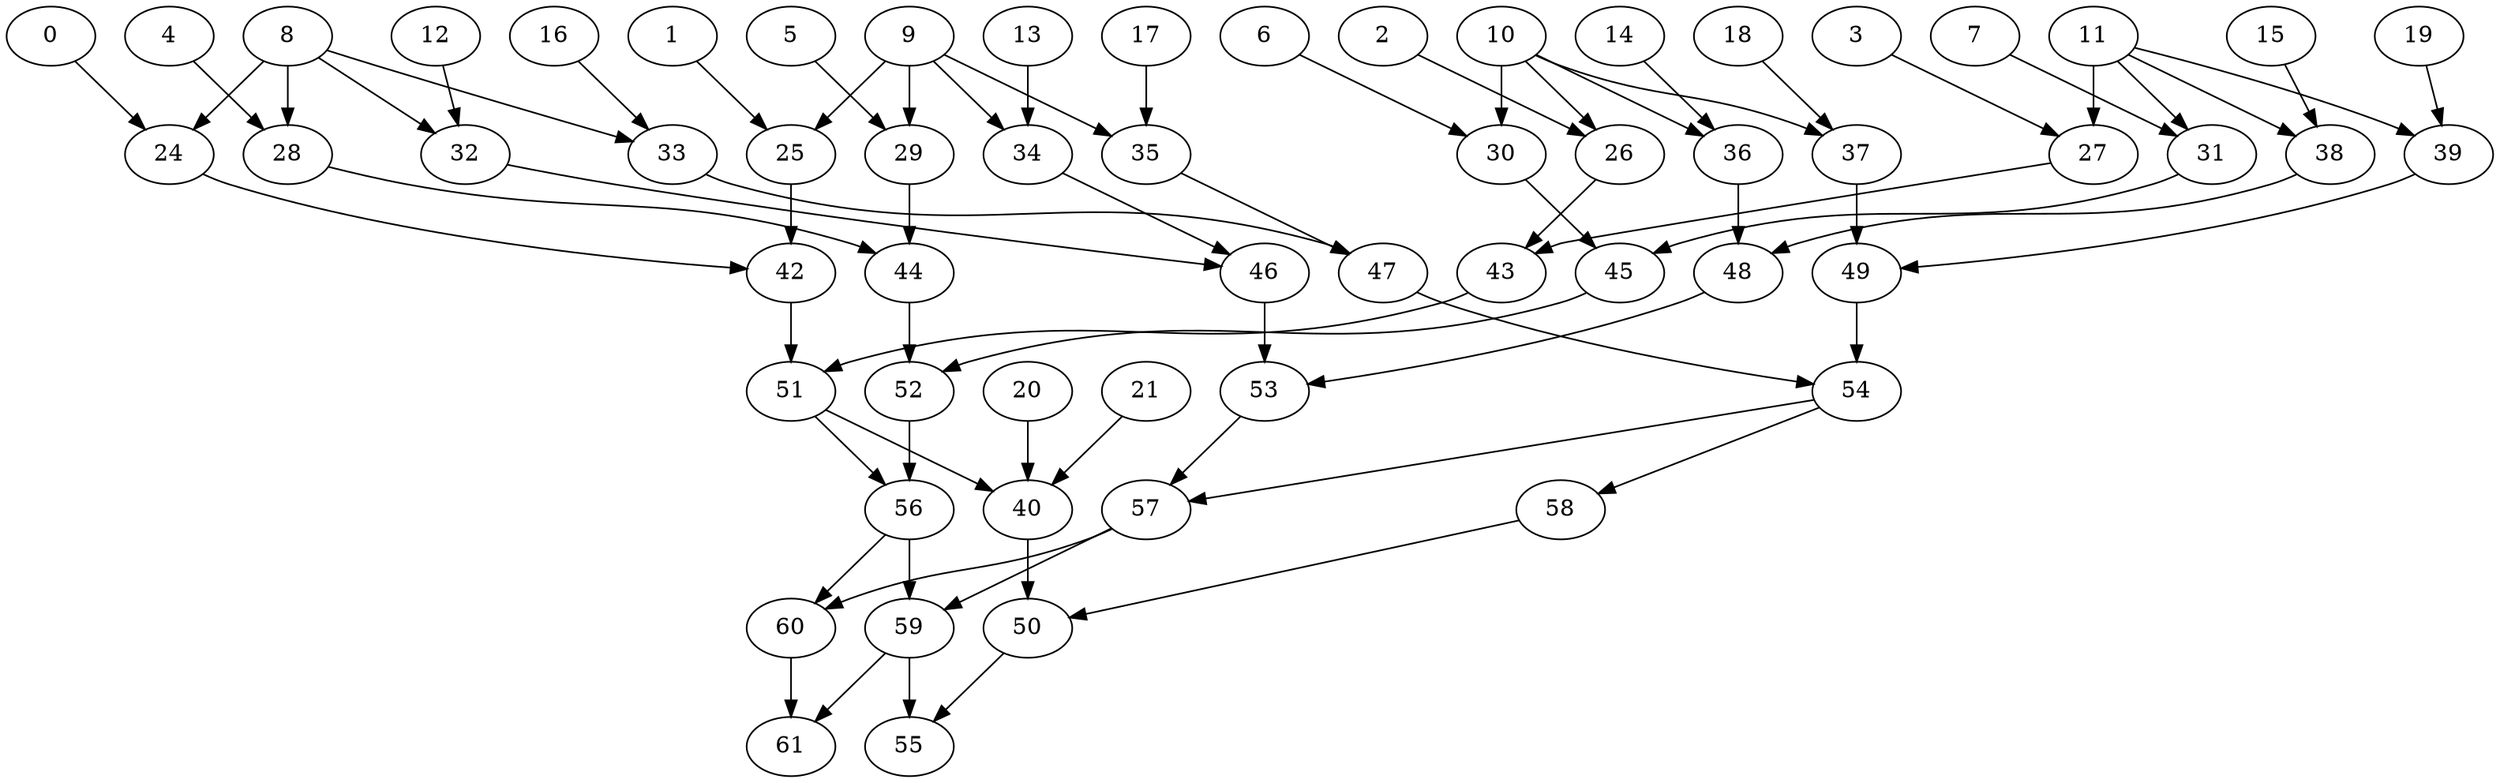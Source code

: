 digraph G {
    0;
    24;
    42;
    1;
    25;
    2;
    26;
    43;
    3;
    27;
    4;
    28;
    44;
    5;
    29;
    6;
    30;
    45;
    7;
    31;
    8;
    32;
    33;
    46;
    47;
    9;
    34;
    35;
    10;
    36;
    37;
    48;
    49;
    11;
    38;
    39;
    12;
    13;
    14;
    15;
    16;
    17;
    18;
    19;
    20;
    40;
    50;
    21;
    51;
    52;
    53;
    54;
    55;
    56;
    57;
    58;
    59;
    60;
    61;
    0 -> 24 [weight=2];
    24 -> 42 [weight=0];
    42 -> 51 [weight=4];
    1 -> 25 [weight=0];
    25 -> 42 [weight=0];
    2 -> 26 [weight=0];
    26 -> 43 [weight=1];
    43 -> 51 [weight=3];
    3 -> 27 [weight=0];
    27 -> 43 [weight=0];
    4 -> 28 [weight=1];
    28 -> 44 [weight=0];
    44 -> 52 [weight=0];
    5 -> 29 [weight=0];
    29 -> 44 [weight=3];
    6 -> 30 [weight=0];
    30 -> 45 [weight=0];
    45 -> 52 [weight=0];
    7 -> 31 [weight=0];
    31 -> 45 [weight=0];
    8 -> 24 [weight=3];
    8 -> 28 [weight=1];
    8 -> 32 [weight=0];
    8 -> 33 [weight=0];
    32 -> 46 [weight=0];
    33 -> 47 [weight=1];
    46 -> 53 [weight=3];
    47 -> 54 [weight=2];
    9 -> 25 [weight=0];
    9 -> 29 [weight=3];
    9 -> 34 [weight=3];
    9 -> 35 [weight=2];
    34 -> 46 [weight=0];
    35 -> 47 [weight=0];
    10 -> 26 [weight=0];
    10 -> 30 [weight=6];
    10 -> 36 [weight=0];
    10 -> 37 [weight=1];
    36 -> 48 [weight=2];
    37 -> 49 [weight=0];
    48 -> 53 [weight=0];
    49 -> 54 [weight=5];
    11 -> 27 [weight=3];
    11 -> 31 [weight=0];
    11 -> 38 [weight=0];
    11 -> 39 [weight=0];
    38 -> 48 [weight=0];
    39 -> 49 [weight=1];
    12 -> 32 [weight=0];
    13 -> 34 [weight=0];
    14 -> 36 [weight=0];
    15 -> 38 [weight=0];
    16 -> 33 [weight=0];
    17 -> 35 [weight=0];
    18 -> 37 [weight=0];
    19 -> 39 [weight=0];
    20 -> 40 [weight=0];
    40 -> 50 [weight=3];
    50 -> 55 [weight=0];
    21 -> 40 [weight=0];
    51 -> 40 [weight=1];
    51 -> 56 [weight=0];
    52 -> 56 [weight=6];
    53 -> 57 [weight=0];
    54 -> 57 [weight=0];
    54 -> 58 [weight=0];
    56 -> 59 [weight=1];
    56 -> 60 [weight=0];
    57 -> 59 [weight=1];
    57 -> 60 [weight=2];
    58 -> 50 [weight=0];
    59 -> 55 [weight=1];
    59 -> 61 [weight=0];
    60 -> 61 [weight=1];
}
